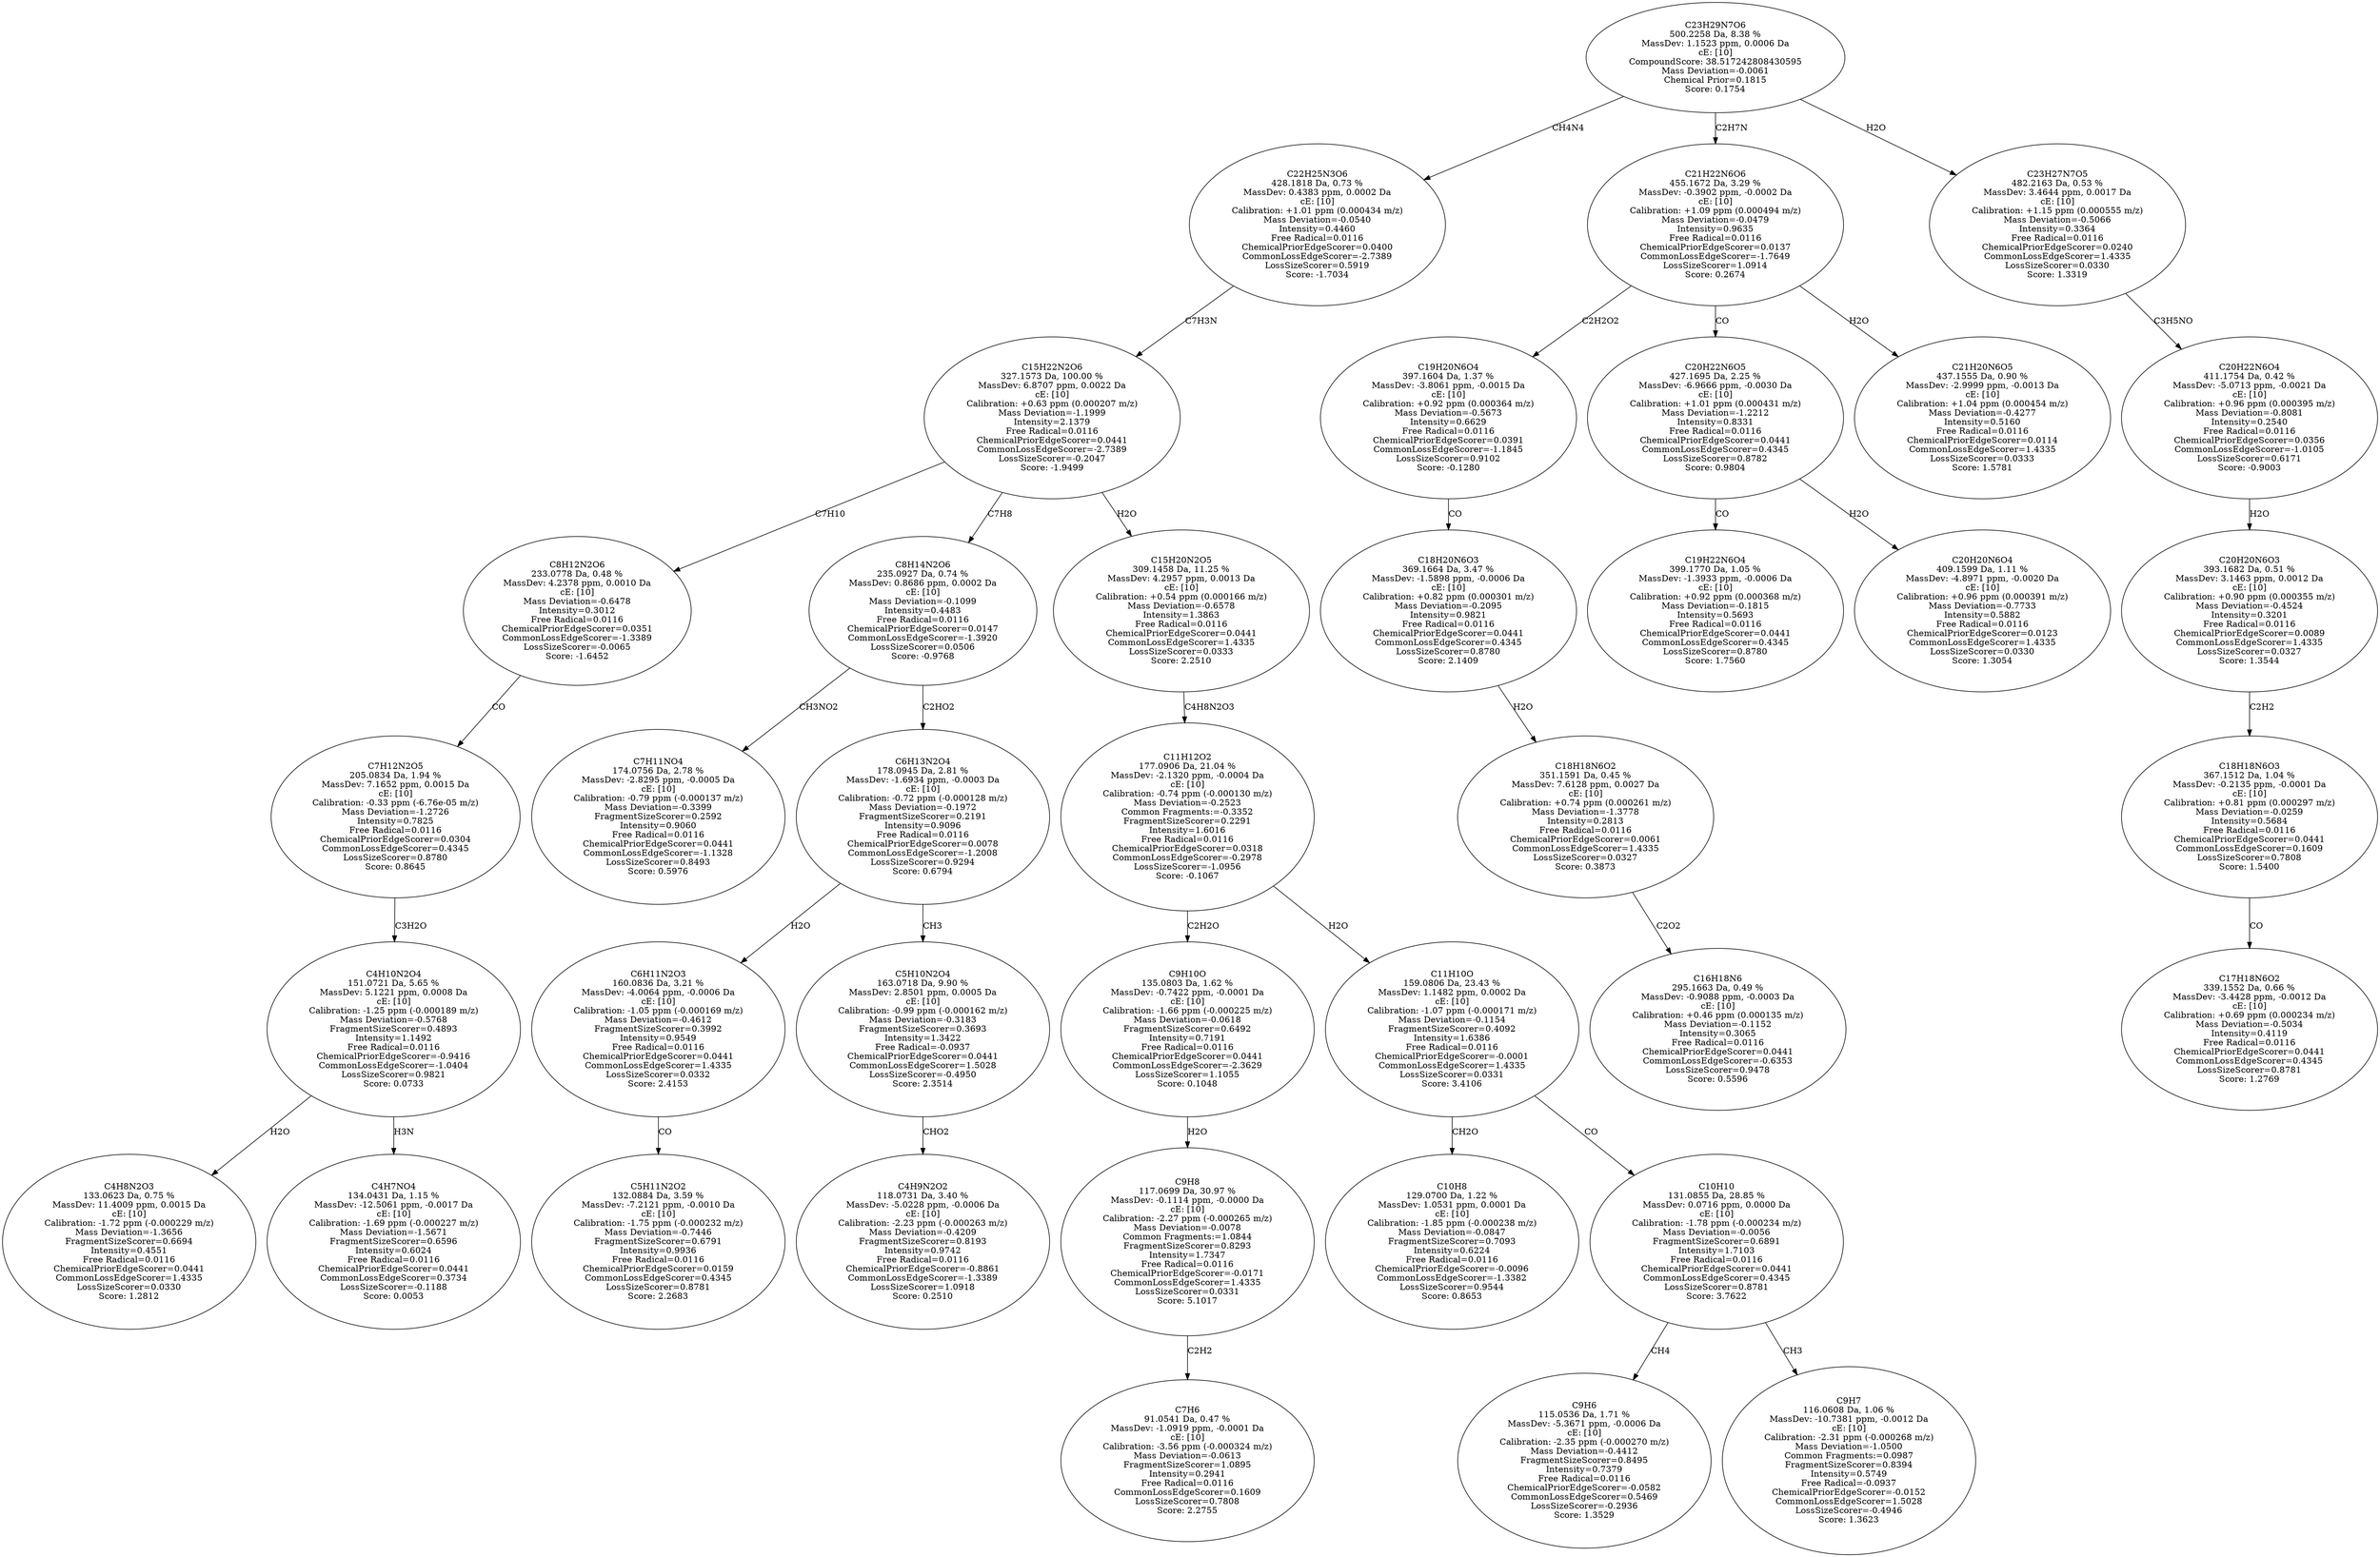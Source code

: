 strict digraph {
v1 [label="C4H8N2O3\n133.0623 Da, 0.75 %\nMassDev: 11.4009 ppm, 0.0015 Da\ncE: [10]\nCalibration: -1.72 ppm (-0.000229 m/z)\nMass Deviation=-1.3656\nFragmentSizeScorer=0.6694\nIntensity=0.4551\nFree Radical=0.0116\nChemicalPriorEdgeScorer=0.0441\nCommonLossEdgeScorer=1.4335\nLossSizeScorer=0.0330\nScore: 1.2812"];
v2 [label="C4H7NO4\n134.0431 Da, 1.15 %\nMassDev: -12.5061 ppm, -0.0017 Da\ncE: [10]\nCalibration: -1.69 ppm (-0.000227 m/z)\nMass Deviation=-1.5671\nFragmentSizeScorer=0.6596\nIntensity=0.6024\nFree Radical=0.0116\nChemicalPriorEdgeScorer=0.0441\nCommonLossEdgeScorer=0.3734\nLossSizeScorer=-0.1188\nScore: 0.0053"];
v3 [label="C4H10N2O4\n151.0721 Da, 5.65 %\nMassDev: 5.1221 ppm, 0.0008 Da\ncE: [10]\nCalibration: -1.25 ppm (-0.000189 m/z)\nMass Deviation=-0.5768\nFragmentSizeScorer=0.4893\nIntensity=1.1492\nFree Radical=0.0116\nChemicalPriorEdgeScorer=-0.9416\nCommonLossEdgeScorer=-1.0404\nLossSizeScorer=0.9821\nScore: 0.0733"];
v4 [label="C7H12N2O5\n205.0834 Da, 1.94 %\nMassDev: 7.1652 ppm, 0.0015 Da\ncE: [10]\nCalibration: -0.33 ppm (-6.76e-05 m/z)\nMass Deviation=-1.2726\nIntensity=0.7825\nFree Radical=0.0116\nChemicalPriorEdgeScorer=0.0304\nCommonLossEdgeScorer=0.4345\nLossSizeScorer=0.8780\nScore: 0.8645"];
v5 [label="C8H12N2O6\n233.0778 Da, 0.48 %\nMassDev: 4.2378 ppm, 0.0010 Da\ncE: [10]\nMass Deviation=-0.6478\nIntensity=0.3012\nFree Radical=0.0116\nChemicalPriorEdgeScorer=0.0351\nCommonLossEdgeScorer=-1.3389\nLossSizeScorer=-0.0065\nScore: -1.6452"];
v6 [label="C7H11NO4\n174.0756 Da, 2.78 %\nMassDev: -2.8295 ppm, -0.0005 Da\ncE: [10]\nCalibration: -0.79 ppm (-0.000137 m/z)\nMass Deviation=-0.3399\nFragmentSizeScorer=0.2592\nIntensity=0.9060\nFree Radical=0.0116\nChemicalPriorEdgeScorer=0.0441\nCommonLossEdgeScorer=-1.1328\nLossSizeScorer=0.8493\nScore: 0.5976"];
v7 [label="C5H11N2O2\n132.0884 Da, 3.59 %\nMassDev: -7.2121 ppm, -0.0010 Da\ncE: [10]\nCalibration: -1.75 ppm (-0.000232 m/z)\nMass Deviation=-0.7446\nFragmentSizeScorer=0.6791\nIntensity=0.9936\nFree Radical=0.0116\nChemicalPriorEdgeScorer=0.0159\nCommonLossEdgeScorer=0.4345\nLossSizeScorer=0.8781\nScore: 2.2683"];
v8 [label="C6H11N2O3\n160.0836 Da, 3.21 %\nMassDev: -4.0064 ppm, -0.0006 Da\ncE: [10]\nCalibration: -1.05 ppm (-0.000169 m/z)\nMass Deviation=-0.4612\nFragmentSizeScorer=0.3992\nIntensity=0.9549\nFree Radical=0.0116\nChemicalPriorEdgeScorer=0.0441\nCommonLossEdgeScorer=1.4335\nLossSizeScorer=0.0332\nScore: 2.4153"];
v9 [label="C4H9N2O2\n118.0731 Da, 3.40 %\nMassDev: -5.0228 ppm, -0.0006 Da\ncE: [10]\nCalibration: -2.23 ppm (-0.000263 m/z)\nMass Deviation=-0.4209\nFragmentSizeScorer=0.8193\nIntensity=0.9742\nFree Radical=0.0116\nChemicalPriorEdgeScorer=-0.8861\nCommonLossEdgeScorer=-1.3389\nLossSizeScorer=1.0918\nScore: 0.2510"];
v10 [label="C5H10N2O4\n163.0718 Da, 9.90 %\nMassDev: 2.8501 ppm, 0.0005 Da\ncE: [10]\nCalibration: -0.99 ppm (-0.000162 m/z)\nMass Deviation=-0.3183\nFragmentSizeScorer=0.3693\nIntensity=1.3422\nFree Radical=-0.0937\nChemicalPriorEdgeScorer=0.0441\nCommonLossEdgeScorer=1.5028\nLossSizeScorer=-0.4950\nScore: 2.3514"];
v11 [label="C6H13N2O4\n178.0945 Da, 2.81 %\nMassDev: -1.6934 ppm, -0.0003 Da\ncE: [10]\nCalibration: -0.72 ppm (-0.000128 m/z)\nMass Deviation=-0.1972\nFragmentSizeScorer=0.2191\nIntensity=0.9096\nFree Radical=0.0116\nChemicalPriorEdgeScorer=0.0078\nCommonLossEdgeScorer=-1.2008\nLossSizeScorer=0.9294\nScore: 0.6794"];
v12 [label="C8H14N2O6\n235.0927 Da, 0.74 %\nMassDev: 0.8686 ppm, 0.0002 Da\ncE: [10]\nMass Deviation=-0.1099\nIntensity=0.4483\nFree Radical=0.0116\nChemicalPriorEdgeScorer=0.0147\nCommonLossEdgeScorer=-1.3920\nLossSizeScorer=0.0506\nScore: -0.9768"];
v13 [label="C7H6\n91.0541 Da, 0.47 %\nMassDev: -1.0919 ppm, -0.0001 Da\ncE: [10]\nCalibration: -3.56 ppm (-0.000324 m/z)\nMass Deviation=-0.0613\nFragmentSizeScorer=1.0895\nIntensity=0.2941\nFree Radical=0.0116\nCommonLossEdgeScorer=0.1609\nLossSizeScorer=0.7808\nScore: 2.2755"];
v14 [label="C9H8\n117.0699 Da, 30.97 %\nMassDev: -0.1114 ppm, -0.0000 Da\ncE: [10]\nCalibration: -2.27 ppm (-0.000265 m/z)\nMass Deviation=-0.0078\nCommon Fragments:=1.0844\nFragmentSizeScorer=0.8293\nIntensity=1.7347\nFree Radical=0.0116\nChemicalPriorEdgeScorer=-0.0171\nCommonLossEdgeScorer=1.4335\nLossSizeScorer=0.0331\nScore: 5.1017"];
v15 [label="C9H10O\n135.0803 Da, 1.62 %\nMassDev: -0.7422 ppm, -0.0001 Da\ncE: [10]\nCalibration: -1.66 ppm (-0.000225 m/z)\nMass Deviation=-0.0618\nFragmentSizeScorer=0.6492\nIntensity=0.7191\nFree Radical=0.0116\nChemicalPriorEdgeScorer=0.0441\nCommonLossEdgeScorer=-2.3629\nLossSizeScorer=1.1055\nScore: 0.1048"];
v16 [label="C10H8\n129.0700 Da, 1.22 %\nMassDev: 1.0531 ppm, 0.0001 Da\ncE: [10]\nCalibration: -1.85 ppm (-0.000238 m/z)\nMass Deviation=-0.0847\nFragmentSizeScorer=0.7093\nIntensity=0.6224\nFree Radical=0.0116\nChemicalPriorEdgeScorer=-0.0096\nCommonLossEdgeScorer=-1.3382\nLossSizeScorer=0.9544\nScore: 0.8653"];
v17 [label="C9H6\n115.0536 Da, 1.71 %\nMassDev: -5.3671 ppm, -0.0006 Da\ncE: [10]\nCalibration: -2.35 ppm (-0.000270 m/z)\nMass Deviation=-0.4412\nFragmentSizeScorer=0.8495\nIntensity=0.7379\nFree Radical=0.0116\nChemicalPriorEdgeScorer=-0.0582\nCommonLossEdgeScorer=0.5469\nLossSizeScorer=-0.2936\nScore: 1.3529"];
v18 [label="C9H7\n116.0608 Da, 1.06 %\nMassDev: -10.7381 ppm, -0.0012 Da\ncE: [10]\nCalibration: -2.31 ppm (-0.000268 m/z)\nMass Deviation=-1.0500\nCommon Fragments:=0.0987\nFragmentSizeScorer=0.8394\nIntensity=0.5749\nFree Radical=-0.0937\nChemicalPriorEdgeScorer=-0.0152\nCommonLossEdgeScorer=1.5028\nLossSizeScorer=-0.4946\nScore: 1.3623"];
v19 [label="C10H10\n131.0855 Da, 28.85 %\nMassDev: 0.0716 ppm, 0.0000 Da\ncE: [10]\nCalibration: -1.78 ppm (-0.000234 m/z)\nMass Deviation=-0.0056\nFragmentSizeScorer=0.6891\nIntensity=1.7103\nFree Radical=0.0116\nChemicalPriorEdgeScorer=0.0441\nCommonLossEdgeScorer=0.4345\nLossSizeScorer=0.8781\nScore: 3.7622"];
v20 [label="C11H10O\n159.0806 Da, 23.43 %\nMassDev: 1.1482 ppm, 0.0002 Da\ncE: [10]\nCalibration: -1.07 ppm (-0.000171 m/z)\nMass Deviation=-0.1154\nFragmentSizeScorer=0.4092\nIntensity=1.6386\nFree Radical=0.0116\nChemicalPriorEdgeScorer=-0.0001\nCommonLossEdgeScorer=1.4335\nLossSizeScorer=0.0331\nScore: 3.4106"];
v21 [label="C11H12O2\n177.0906 Da, 21.04 %\nMassDev: -2.1320 ppm, -0.0004 Da\ncE: [10]\nCalibration: -0.74 ppm (-0.000130 m/z)\nMass Deviation=-0.2523\nCommon Fragments:=-0.3352\nFragmentSizeScorer=0.2291\nIntensity=1.6016\nFree Radical=0.0116\nChemicalPriorEdgeScorer=0.0318\nCommonLossEdgeScorer=-0.2978\nLossSizeScorer=-1.0956\nScore: -0.1067"];
v22 [label="C15H20N2O5\n309.1458 Da, 11.25 %\nMassDev: 4.2957 ppm, 0.0013 Da\ncE: [10]\nCalibration: +0.54 ppm (0.000166 m/z)\nMass Deviation=-0.6578\nIntensity=1.3863\nFree Radical=0.0116\nChemicalPriorEdgeScorer=0.0441\nCommonLossEdgeScorer=1.4335\nLossSizeScorer=0.0333\nScore: 2.2510"];
v23 [label="C15H22N2O6\n327.1573 Da, 100.00 %\nMassDev: 6.8707 ppm, 0.0022 Da\ncE: [10]\nCalibration: +0.63 ppm (0.000207 m/z)\nMass Deviation=-1.1999\nIntensity=2.1379\nFree Radical=0.0116\nChemicalPriorEdgeScorer=0.0441\nCommonLossEdgeScorer=-2.7389\nLossSizeScorer=-0.2047\nScore: -1.9499"];
v24 [label="C22H25N3O6\n428.1818 Da, 0.73 %\nMassDev: 0.4383 ppm, 0.0002 Da\ncE: [10]\nCalibration: +1.01 ppm (0.000434 m/z)\nMass Deviation=-0.0540\nIntensity=0.4460\nFree Radical=0.0116\nChemicalPriorEdgeScorer=0.0400\nCommonLossEdgeScorer=-2.7389\nLossSizeScorer=0.5919\nScore: -1.7034"];
v25 [label="C16H18N6\n295.1663 Da, 0.49 %\nMassDev: -0.9088 ppm, -0.0003 Da\ncE: [10]\nCalibration: +0.46 ppm (0.000135 m/z)\nMass Deviation=-0.1152\nIntensity=0.3065\nFree Radical=0.0116\nChemicalPriorEdgeScorer=0.0441\nCommonLossEdgeScorer=-0.6353\nLossSizeScorer=0.9478\nScore: 0.5596"];
v26 [label="C18H18N6O2\n351.1591 Da, 0.45 %\nMassDev: 7.6128 ppm, 0.0027 Da\ncE: [10]\nCalibration: +0.74 ppm (0.000261 m/z)\nMass Deviation=-1.3778\nIntensity=0.2813\nFree Radical=0.0116\nChemicalPriorEdgeScorer=0.0061\nCommonLossEdgeScorer=1.4335\nLossSizeScorer=0.0327\nScore: 0.3873"];
v27 [label="C18H20N6O3\n369.1664 Da, 3.47 %\nMassDev: -1.5898 ppm, -0.0006 Da\ncE: [10]\nCalibration: +0.82 ppm (0.000301 m/z)\nMass Deviation=-0.2095\nIntensity=0.9821\nFree Radical=0.0116\nChemicalPriorEdgeScorer=0.0441\nCommonLossEdgeScorer=0.4345\nLossSizeScorer=0.8780\nScore: 2.1409"];
v28 [label="C19H20N6O4\n397.1604 Da, 1.37 %\nMassDev: -3.8061 ppm, -0.0015 Da\ncE: [10]\nCalibration: +0.92 ppm (0.000364 m/z)\nMass Deviation=-0.5673\nIntensity=0.6629\nFree Radical=0.0116\nChemicalPriorEdgeScorer=0.0391\nCommonLossEdgeScorer=-1.1845\nLossSizeScorer=0.9102\nScore: -0.1280"];
v29 [label="C19H22N6O4\n399.1770 Da, 1.05 %\nMassDev: -1.3933 ppm, -0.0006 Da\ncE: [10]\nCalibration: +0.92 ppm (0.000368 m/z)\nMass Deviation=-0.1815\nIntensity=0.5693\nFree Radical=0.0116\nChemicalPriorEdgeScorer=0.0441\nCommonLossEdgeScorer=0.4345\nLossSizeScorer=0.8780\nScore: 1.7560"];
v30 [label="C20H20N6O4\n409.1599 Da, 1.11 %\nMassDev: -4.8971 ppm, -0.0020 Da\ncE: [10]\nCalibration: +0.96 ppm (0.000391 m/z)\nMass Deviation=-0.7733\nIntensity=0.5882\nFree Radical=0.0116\nChemicalPriorEdgeScorer=0.0123\nCommonLossEdgeScorer=1.4335\nLossSizeScorer=0.0330\nScore: 1.3054"];
v31 [label="C20H22N6O5\n427.1695 Da, 2.25 %\nMassDev: -6.9666 ppm, -0.0030 Da\ncE: [10]\nCalibration: +1.01 ppm (0.000431 m/z)\nMass Deviation=-1.2212\nIntensity=0.8331\nFree Radical=0.0116\nChemicalPriorEdgeScorer=0.0441\nCommonLossEdgeScorer=0.4345\nLossSizeScorer=0.8782\nScore: 0.9804"];
v32 [label="C21H20N6O5\n437.1555 Da, 0.90 %\nMassDev: -2.9999 ppm, -0.0013 Da\ncE: [10]\nCalibration: +1.04 ppm (0.000454 m/z)\nMass Deviation=-0.4277\nIntensity=0.5160\nFree Radical=0.0116\nChemicalPriorEdgeScorer=0.0114\nCommonLossEdgeScorer=1.4335\nLossSizeScorer=0.0333\nScore: 1.5781"];
v33 [label="C21H22N6O6\n455.1672 Da, 3.29 %\nMassDev: -0.3902 ppm, -0.0002 Da\ncE: [10]\nCalibration: +1.09 ppm (0.000494 m/z)\nMass Deviation=-0.0479\nIntensity=0.9635\nFree Radical=0.0116\nChemicalPriorEdgeScorer=0.0137\nCommonLossEdgeScorer=-1.7649\nLossSizeScorer=1.0914\nScore: 0.2674"];
v34 [label="C17H18N6O2\n339.1552 Da, 0.66 %\nMassDev: -3.4428 ppm, -0.0012 Da\ncE: [10]\nCalibration: +0.69 ppm (0.000234 m/z)\nMass Deviation=-0.5034\nIntensity=0.4119\nFree Radical=0.0116\nChemicalPriorEdgeScorer=0.0441\nCommonLossEdgeScorer=0.4345\nLossSizeScorer=0.8781\nScore: 1.2769"];
v35 [label="C18H18N6O3\n367.1512 Da, 1.04 %\nMassDev: -0.2135 ppm, -0.0001 Da\ncE: [10]\nCalibration: +0.81 ppm (0.000297 m/z)\nMass Deviation=-0.0259\nIntensity=0.5684\nFree Radical=0.0116\nChemicalPriorEdgeScorer=0.0441\nCommonLossEdgeScorer=0.1609\nLossSizeScorer=0.7808\nScore: 1.5400"];
v36 [label="C20H20N6O3\n393.1682 Da, 0.51 %\nMassDev: 3.1463 ppm, 0.0012 Da\ncE: [10]\nCalibration: +0.90 ppm (0.000355 m/z)\nMass Deviation=-0.4524\nIntensity=0.3201\nFree Radical=0.0116\nChemicalPriorEdgeScorer=0.0089\nCommonLossEdgeScorer=1.4335\nLossSizeScorer=0.0327\nScore: 1.3544"];
v37 [label="C20H22N6O4\n411.1754 Da, 0.42 %\nMassDev: -5.0713 ppm, -0.0021 Da\ncE: [10]\nCalibration: +0.96 ppm (0.000395 m/z)\nMass Deviation=-0.8081\nIntensity=0.2540\nFree Radical=0.0116\nChemicalPriorEdgeScorer=0.0356\nCommonLossEdgeScorer=-1.0105\nLossSizeScorer=0.6171\nScore: -0.9003"];
v38 [label="C23H27N7O5\n482.2163 Da, 0.53 %\nMassDev: 3.4644 ppm, 0.0017 Da\ncE: [10]\nCalibration: +1.15 ppm (0.000555 m/z)\nMass Deviation=-0.5066\nIntensity=0.3364\nFree Radical=0.0116\nChemicalPriorEdgeScorer=0.0240\nCommonLossEdgeScorer=1.4335\nLossSizeScorer=0.0330\nScore: 1.3319"];
v39 [label="C23H29N7O6\n500.2258 Da, 8.38 %\nMassDev: 1.1523 ppm, 0.0006 Da\ncE: [10]\nCompoundScore: 38.517242808430595\nMass Deviation=-0.0061\nChemical Prior=0.1815\nScore: 0.1754"];
v3 -> v1 [label="H2O"];
v3 -> v2 [label="H3N"];
v4 -> v3 [label="C3H2O"];
v5 -> v4 [label="CO"];
v23 -> v5 [label="C7H10"];
v12 -> v6 [label="CH3NO2"];
v8 -> v7 [label="CO"];
v11 -> v8 [label="H2O"];
v10 -> v9 [label="CHO2"];
v11 -> v10 [label="CH3"];
v12 -> v11 [label="C2HO2"];
v23 -> v12 [label="C7H8"];
v14 -> v13 [label="C2H2"];
v15 -> v14 [label="H2O"];
v21 -> v15 [label="C2H2O"];
v20 -> v16 [label="CH2O"];
v19 -> v17 [label="CH4"];
v19 -> v18 [label="CH3"];
v20 -> v19 [label="CO"];
v21 -> v20 [label="H2O"];
v22 -> v21 [label="C4H8N2O3"];
v23 -> v22 [label="H2O"];
v24 -> v23 [label="C7H3N"];
v39 -> v24 [label="CH4N4"];
v26 -> v25 [label="C2O2"];
v27 -> v26 [label="H2O"];
v28 -> v27 [label="CO"];
v33 -> v28 [label="C2H2O2"];
v31 -> v29 [label="CO"];
v31 -> v30 [label="H2O"];
v33 -> v31 [label="CO"];
v33 -> v32 [label="H2O"];
v39 -> v33 [label="C2H7N"];
v35 -> v34 [label="CO"];
v36 -> v35 [label="C2H2"];
v37 -> v36 [label="H2O"];
v38 -> v37 [label="C3H5NO"];
v39 -> v38 [label="H2O"];
}